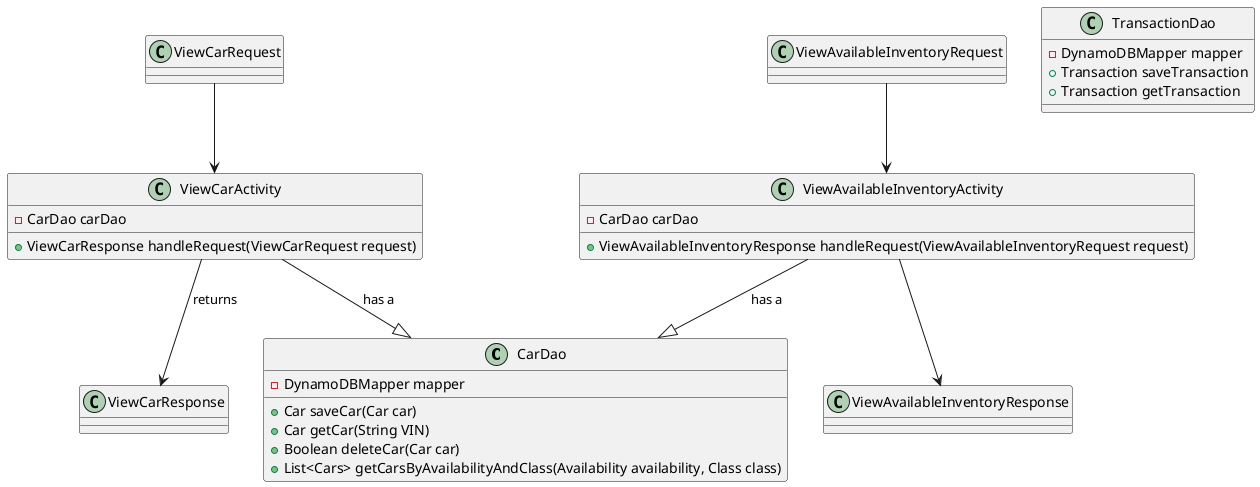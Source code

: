 @startuml
'https://plantuml.com/class-diagram

class CarDao {
-DynamoDBMapper mapper

+ Car saveCar(Car car)
+ Car getCar(String VIN)
+ Boolean deleteCar(Car car)
+ List<Cars> getCarsByAvailabilityAndClass(Availability availability, Class class)

}

class TransactionDao {
-DynamoDBMapper mapper
+ Transaction saveTransaction
+ Transaction getTransaction

}

class ViewCarActivity{
- CarDao carDao
+ ViewCarResponse handleRequest(ViewCarRequest request)
}

class ViewCarResponse{}

class ViewCarRequest{}

class ViewAvailableInventoryActivity{
-CarDao carDao
+ViewAvailableInventoryResponse handleRequest(ViewAvailableInventoryRequest request)
}

class ViewAvailableInventoryResponse{}

class ViewAvailableInventoryRequest {}

ViewCarRequest --> ViewCarActivity
ViewCarActivity-->ViewCarResponse : returns
ViewCarActivity --|> CarDao : has a

ViewAvailableInventoryRequest --> ViewAvailableInventoryActivity
ViewAvailableInventoryActivity-->ViewAvailableInventoryResponse
ViewAvailableInventoryActivity --|> CarDao : has a



@enduml
